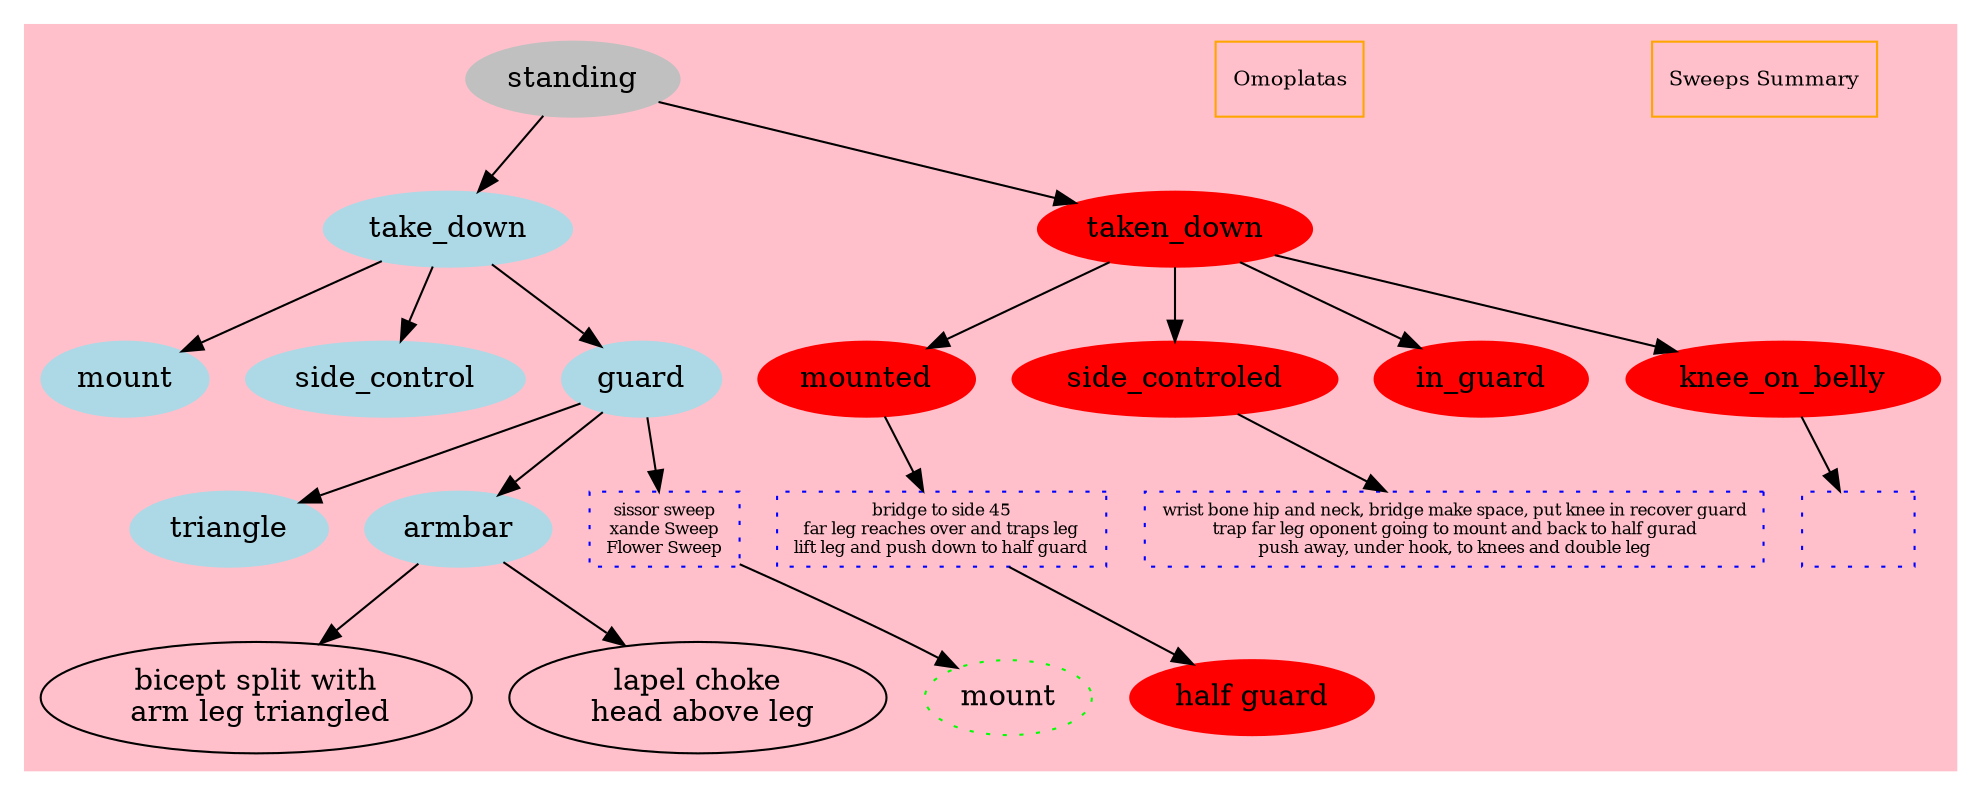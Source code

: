 digraph G {
    subgraph cluster0 {
        sweepsummary [
            href="https://www.youtube.com/watch?v=cxc6uoaso7Q", 
            shape=box,
            color=orange,
            fontsize=10, 
            label=< <table border="0" cellspacing="0" cellborder="0" cellpadding="0">
            <tr><td>Sweeps Summary</td></tr>
            </table> >
        ];  

        omoplata1 [
            href="https://www.youtube.com/watch?v=tfvEGtSCIRI", 
            shape=box,
            color=orange,
            fontsize=10, 
            label=< <table border="0" cellspacing="0" cellborder="0" cellpadding="0">
            <tr><td>Omoplatas</td></tr>
            </table> >
        ];  

        style=filled;
        color=pink;
        standing [style=filled,color=gray];
        standing -> take_down;
        standing-> taken_down;
        take_down [style=filled,color=lightblue];
        taken_down [style=filled,color=red];
        taken_down -> mounted;
        taken_down -> side_controled;
        taken_down -> in_guard;
        taken_down -> knee_on_belly;
        knee_on_belly [style=filled,color=red];
       knee_on_belly -> knee_on_bellyd;
        knee_on_bellyd [
            href="https://www.youtube.com/watch?v=S_vtppaNxoc", 
            shape=box,
            color=blue,
            style=dotted,
            fontsize=8, 
            label=< <table border="0" cellspacing="0" cellborder="0" cellpadding="0">
            <tr><td></td></tr>
            <tr><td></td></tr>
            <tr><td></td></tr>
            </table> >
        ];          mounted [style=filled,color=red];
        mounted -> halfguardd -> halfguard;
        halfguard [label="half guard",style=filled, color=red];
        halfguardd [
            href="https://www.youtube.com/watch?v=q2OAJF__P2w", 
            shape=box,
            color=blue,
            style=dotted,
            fontsize=8, 
            label=< <table border="0" cellspacing="0" cellborder="0" cellpadding="0">
            <tr><td>bridge to side 45</td></tr>
            <tr><td>far leg reaches over and traps leg</td></tr>
            <tr><td>lift leg and push down to half guard</td></tr>
            </table> >
        ];        
        side_controled [style=filled,color=red];
        side_controled -> side_controledd;
        side_controledd [
            href="https://www.youtube.com/watch?v=S_vtppaNxoc", 
            shape=box,
            color=blue,
            style=dotted,
            fontsize=8, 
            label=< <table border="0" cellspacing="0" cellborder="0" cellpadding="0">
            <tr><td>wrist bone hip and neck, bridge make space, put knee in recover guard</td></tr>
            <tr><td>trap far leg oponent going to mount and back to half gurad</td></tr>
            <tr><td>push away, under hook, to knees and double leg</td></tr>
            </table> >
        ];  
        in_guard [style=filled,color=red];
        take_down -> mount;
        take_down -> side_control;
        take_down -> guard;
        mount [style=filled,color=lightblue];
        side_control [style=filled,color=lightblue];
        guard [style=filled,color=lightblue];
        guard -> triangle;
        triangle [style=filled,color=lightblue];
        guard -> armbar;
        armbar [style=filled,color=lightblue];
        guard -> sweepSissor -> mounte1;
        sweepSissor [
            href="https://www.youtube.com/watch?v=HHs1ftjayUw", 
            shape=box,
            color=blue,
            style=dotted,
            fontsize=8, 
            label=< <table border="0" cellspacing="0" cellborder="0" cellpadding="0">
            <tr><td>sissor sweep</td></tr>
            <tr><td>xande Sweep</td></tr>
            <tr><td>Flower Sweep</td></tr>
            </table> >
        ];
        mounte1 [style=dotted,color=green, label=mount];
        armbar -> ltr;
        ltr [label=<bicept split with<br/> arm leg triangled>];
        armbar -> choke
        choke [label=<lapel choke<br/> head above leg>];
    }
}